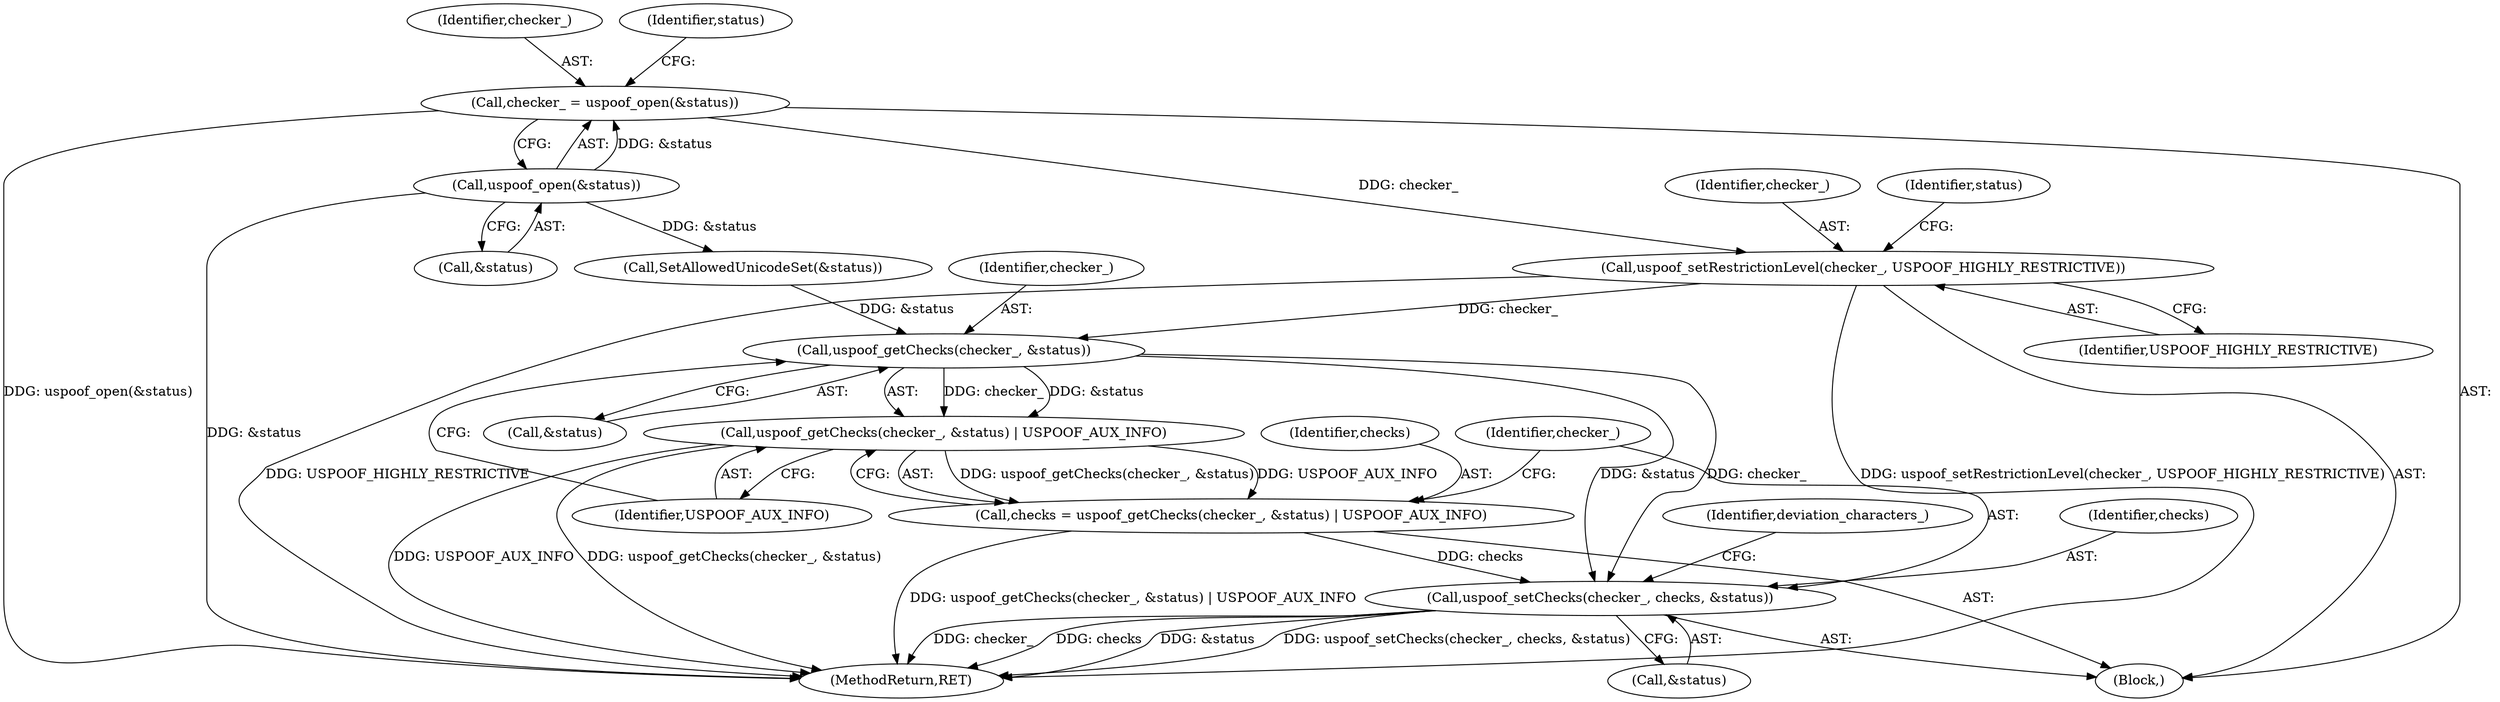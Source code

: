 digraph "0_Chrome_b3f0207c14fccc11aaa9d4975ebe46554ad289cb@API" {
"1000106" [label="(Call,checker_ = uspoof_open(&status))"];
"1000108" [label="(Call,uspoof_open(&status))"];
"1000119" [label="(Call,uspoof_setRestrictionLevel(checker_, USPOOF_HIGHLY_RESTRICTIVE))"];
"1000129" [label="(Call,uspoof_getChecks(checker_, &status))"];
"1000128" [label="(Call,uspoof_getChecks(checker_, &status) | USPOOF_AUX_INFO)"];
"1000126" [label="(Call,checks = uspoof_getChecks(checker_, &status) | USPOOF_AUX_INFO)"];
"1000134" [label="(Call,uspoof_setChecks(checker_, checks, &status))"];
"1000120" [label="(Identifier,checker_)"];
"1000137" [label="(Call,&status)"];
"1000109" [label="(Call,&status)"];
"1000124" [label="(Identifier,status)"];
"1000121" [label="(Identifier,USPOOF_HIGHLY_RESTRICTIVE)"];
"1000126" [label="(Call,checks = uspoof_getChecks(checker_, &status) | USPOOF_AUX_INFO)"];
"1000129" [label="(Call,uspoof_getChecks(checker_, &status))"];
"1000122" [label="(Call,SetAllowedUnicodeSet(&status))"];
"1000101" [label="(Block,)"];
"1000127" [label="(Identifier,checks)"];
"1000119" [label="(Call,uspoof_setRestrictionLevel(checker_, USPOOF_HIGHLY_RESTRICTIVE))"];
"1000107" [label="(Identifier,checker_)"];
"1000136" [label="(Identifier,checks)"];
"1000131" [label="(Call,&status)"];
"1000106" [label="(Call,checker_ = uspoof_open(&status))"];
"1000128" [label="(Call,uspoof_getChecks(checker_, &status) | USPOOF_AUX_INFO)"];
"1000133" [label="(Identifier,USPOOF_AUX_INFO)"];
"1000113" [label="(Identifier,status)"];
"1000134" [label="(Call,uspoof_setChecks(checker_, checks, &status))"];
"1000209" [label="(MethodReturn,RET)"];
"1000140" [label="(Identifier,deviation_characters_)"];
"1000108" [label="(Call,uspoof_open(&status))"];
"1000135" [label="(Identifier,checker_)"];
"1000130" [label="(Identifier,checker_)"];
"1000106" -> "1000101"  [label="AST: "];
"1000106" -> "1000108"  [label="CFG: "];
"1000107" -> "1000106"  [label="AST: "];
"1000108" -> "1000106"  [label="AST: "];
"1000113" -> "1000106"  [label="CFG: "];
"1000106" -> "1000209"  [label="DDG: uspoof_open(&status)"];
"1000108" -> "1000106"  [label="DDG: &status"];
"1000106" -> "1000119"  [label="DDG: checker_"];
"1000108" -> "1000109"  [label="CFG: "];
"1000109" -> "1000108"  [label="AST: "];
"1000108" -> "1000209"  [label="DDG: &status"];
"1000108" -> "1000122"  [label="DDG: &status"];
"1000119" -> "1000101"  [label="AST: "];
"1000119" -> "1000121"  [label="CFG: "];
"1000120" -> "1000119"  [label="AST: "];
"1000121" -> "1000119"  [label="AST: "];
"1000124" -> "1000119"  [label="CFG: "];
"1000119" -> "1000209"  [label="DDG: USPOOF_HIGHLY_RESTRICTIVE"];
"1000119" -> "1000209"  [label="DDG: uspoof_setRestrictionLevel(checker_, USPOOF_HIGHLY_RESTRICTIVE)"];
"1000119" -> "1000129"  [label="DDG: checker_"];
"1000129" -> "1000128"  [label="AST: "];
"1000129" -> "1000131"  [label="CFG: "];
"1000130" -> "1000129"  [label="AST: "];
"1000131" -> "1000129"  [label="AST: "];
"1000133" -> "1000129"  [label="CFG: "];
"1000129" -> "1000128"  [label="DDG: checker_"];
"1000129" -> "1000128"  [label="DDG: &status"];
"1000122" -> "1000129"  [label="DDG: &status"];
"1000129" -> "1000134"  [label="DDG: checker_"];
"1000129" -> "1000134"  [label="DDG: &status"];
"1000128" -> "1000126"  [label="AST: "];
"1000128" -> "1000133"  [label="CFG: "];
"1000133" -> "1000128"  [label="AST: "];
"1000126" -> "1000128"  [label="CFG: "];
"1000128" -> "1000209"  [label="DDG: uspoof_getChecks(checker_, &status)"];
"1000128" -> "1000209"  [label="DDG: USPOOF_AUX_INFO"];
"1000128" -> "1000126"  [label="DDG: uspoof_getChecks(checker_, &status)"];
"1000128" -> "1000126"  [label="DDG: USPOOF_AUX_INFO"];
"1000126" -> "1000101"  [label="AST: "];
"1000127" -> "1000126"  [label="AST: "];
"1000135" -> "1000126"  [label="CFG: "];
"1000126" -> "1000209"  [label="DDG: uspoof_getChecks(checker_, &status) | USPOOF_AUX_INFO"];
"1000126" -> "1000134"  [label="DDG: checks"];
"1000134" -> "1000101"  [label="AST: "];
"1000134" -> "1000137"  [label="CFG: "];
"1000135" -> "1000134"  [label="AST: "];
"1000136" -> "1000134"  [label="AST: "];
"1000137" -> "1000134"  [label="AST: "];
"1000140" -> "1000134"  [label="CFG: "];
"1000134" -> "1000209"  [label="DDG: uspoof_setChecks(checker_, checks, &status)"];
"1000134" -> "1000209"  [label="DDG: checker_"];
"1000134" -> "1000209"  [label="DDG: checks"];
"1000134" -> "1000209"  [label="DDG: &status"];
}
